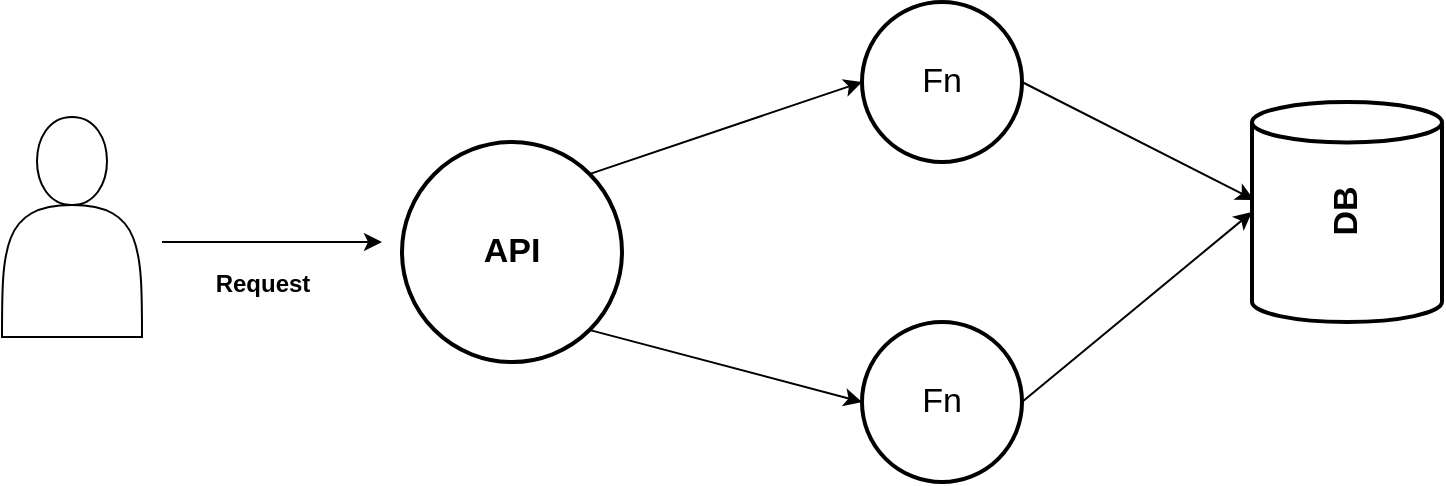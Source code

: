 <mxfile version="20.2.2" type="github">
  <diagram id="1eCL9aHPi95bV1IUGG4Y" name="페이지-1">
    <mxGraphModel dx="865" dy="793" grid="1" gridSize="10" guides="1" tooltips="1" connect="1" arrows="1" fold="1" page="1" pageScale="1" pageWidth="827" pageHeight="1169" math="0" shadow="0">
      <root>
        <mxCell id="0" />
        <mxCell id="1" parent="0" />
        <mxCell id="PeJELjTD76VfOJX-bESj-1" value="" style="shape=actor;whiteSpace=wrap;html=1;" vertex="1" parent="1">
          <mxGeometry x="90" y="197.5" width="70" height="110" as="geometry" />
        </mxCell>
        <mxCell id="PeJELjTD76VfOJX-bESj-10" style="rounded=0;orthogonalLoop=1;jettySize=auto;html=1;exitX=0.855;exitY=0.145;exitDx=0;exitDy=0;exitPerimeter=0;entryX=0;entryY=0.5;entryDx=0;entryDy=0;entryPerimeter=0;fontSize=17;" edge="1" parent="1" source="PeJELjTD76VfOJX-bESj-4" target="PeJELjTD76VfOJX-bESj-5">
          <mxGeometry relative="1" as="geometry" />
        </mxCell>
        <mxCell id="PeJELjTD76VfOJX-bESj-11" style="edgeStyle=none;rounded=0;orthogonalLoop=1;jettySize=auto;html=1;exitX=0.855;exitY=0.855;exitDx=0;exitDy=0;exitPerimeter=0;entryX=0;entryY=0.5;entryDx=0;entryDy=0;entryPerimeter=0;fontSize=17;" edge="1" parent="1" source="PeJELjTD76VfOJX-bESj-4" target="PeJELjTD76VfOJX-bESj-8">
          <mxGeometry relative="1" as="geometry" />
        </mxCell>
        <mxCell id="PeJELjTD76VfOJX-bESj-4" value="&lt;b&gt;API&lt;/b&gt;" style="strokeWidth=2;html=1;shape=mxgraph.flowchart.start_2;whiteSpace=wrap;fontSize=17;" vertex="1" parent="1">
          <mxGeometry x="290" y="210" width="110" height="110" as="geometry" />
        </mxCell>
        <mxCell id="PeJELjTD76VfOJX-bESj-13" style="edgeStyle=none;rounded=0;orthogonalLoop=1;jettySize=auto;html=1;exitX=1;exitY=0.5;exitDx=0;exitDy=0;exitPerimeter=0;fontSize=17;entryX=0.555;entryY=0.011;entryDx=0;entryDy=0;entryPerimeter=0;" edge="1" parent="1" source="PeJELjTD76VfOJX-bESj-5" target="PeJELjTD76VfOJX-bESj-9">
          <mxGeometry relative="1" as="geometry">
            <mxPoint x="710" y="240" as="targetPoint" />
          </mxGeometry>
        </mxCell>
        <mxCell id="PeJELjTD76VfOJX-bESj-5" value="Fn" style="strokeWidth=2;html=1;shape=mxgraph.flowchart.start_2;whiteSpace=wrap;fontSize=17;" vertex="1" parent="1">
          <mxGeometry x="520" y="140" width="80" height="80" as="geometry" />
        </mxCell>
        <mxCell id="PeJELjTD76VfOJX-bESj-12" style="edgeStyle=none;rounded=0;orthogonalLoop=1;jettySize=auto;html=1;entryX=0.5;entryY=0;entryDx=0;entryDy=0;entryPerimeter=0;fontSize=17;exitX=1;exitY=0.5;exitDx=0;exitDy=0;exitPerimeter=0;" edge="1" parent="1" source="PeJELjTD76VfOJX-bESj-8" target="PeJELjTD76VfOJX-bESj-9">
          <mxGeometry relative="1" as="geometry">
            <mxPoint x="610" y="340" as="sourcePoint" />
          </mxGeometry>
        </mxCell>
        <mxCell id="PeJELjTD76VfOJX-bESj-8" value="Fn" style="strokeWidth=2;html=1;shape=mxgraph.flowchart.start_2;whiteSpace=wrap;fontSize=17;" vertex="1" parent="1">
          <mxGeometry x="520" y="300" width="80" height="80" as="geometry" />
        </mxCell>
        <mxCell id="PeJELjTD76VfOJX-bESj-9" value="&lt;b&gt;DB&lt;/b&gt;" style="strokeWidth=2;html=1;shape=mxgraph.flowchart.direct_data;whiteSpace=wrap;fontSize=17;rotation=-90;" vertex="1" parent="1">
          <mxGeometry x="707.5" y="197.5" width="110" height="95" as="geometry" />
        </mxCell>
        <mxCell id="PeJELjTD76VfOJX-bESj-16" value="" style="endArrow=classic;html=1;rounded=0;fontSize=17;" edge="1" parent="1">
          <mxGeometry width="50" height="50" relative="1" as="geometry">
            <mxPoint x="170" y="260" as="sourcePoint" />
            <mxPoint x="280" y="260" as="targetPoint" />
            <Array as="points">
              <mxPoint x="220" y="260" />
            </Array>
          </mxGeometry>
        </mxCell>
        <mxCell id="PeJELjTD76VfOJX-bESj-17" value="&lt;font style=&quot;font-size: 12px;&quot;&gt;&lt;b&gt;Request&lt;/b&gt;&lt;/font&gt;" style="text;html=1;align=center;verticalAlign=middle;resizable=0;points=[];autosize=1;strokeColor=none;fillColor=none;fontSize=17;" vertex="1" parent="1">
          <mxGeometry x="185" y="265" width="70" height="30" as="geometry" />
        </mxCell>
      </root>
    </mxGraphModel>
  </diagram>
</mxfile>
